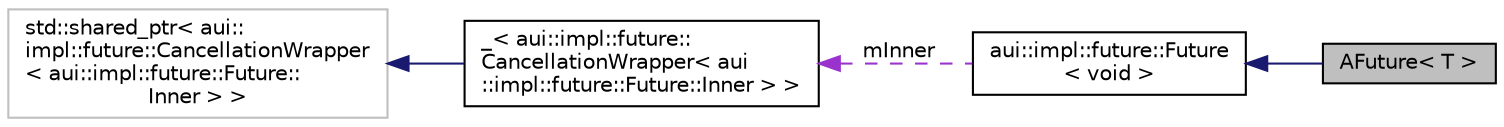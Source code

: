 digraph "AFuture&lt; T &gt;"
{
 // LATEX_PDF_SIZE
  edge [fontname="Helvetica",fontsize="10",labelfontname="Helvetica",labelfontsize="10"];
  node [fontname="Helvetica",fontsize="10",shape=record];
  rankdir="LR";
  Node1 [label="AFuture\< T \>",height=0.2,width=0.4,color="black", fillcolor="grey75", style="filled", fontcolor="black",tooltip="Represents a value that will be available at some point in the future."];
  Node2 -> Node1 [dir="back",color="midnightblue",fontsize="10",style="solid",fontname="Helvetica"];
  Node2 [label="aui::impl::future::Future\l\< void \>",height=0.2,width=0.4,color="black", fillcolor="white", style="filled",URL="$classaui_1_1impl_1_1future_1_1Future.html",tooltip=" "];
  Node3 -> Node2 [dir="back",color="darkorchid3",fontsize="10",style="dashed",label=" mInner" ,fontname="Helvetica"];
  Node3 [label="_\< aui::impl::future::\lCancellationWrapper\< aui\l::impl::future::Future::Inner \> \>",height=0.2,width=0.4,color="black", fillcolor="white", style="filled",URL="$class__.html",tooltip=" "];
  Node4 -> Node3 [dir="back",color="midnightblue",fontsize="10",style="solid",fontname="Helvetica"];
  Node4 [label="std::shared_ptr\< aui::\limpl::future::CancellationWrapper\l\< aui::impl::future::Future::\lInner \> \>",height=0.2,width=0.4,color="grey75", fillcolor="white", style="filled",tooltip=" "];
}
